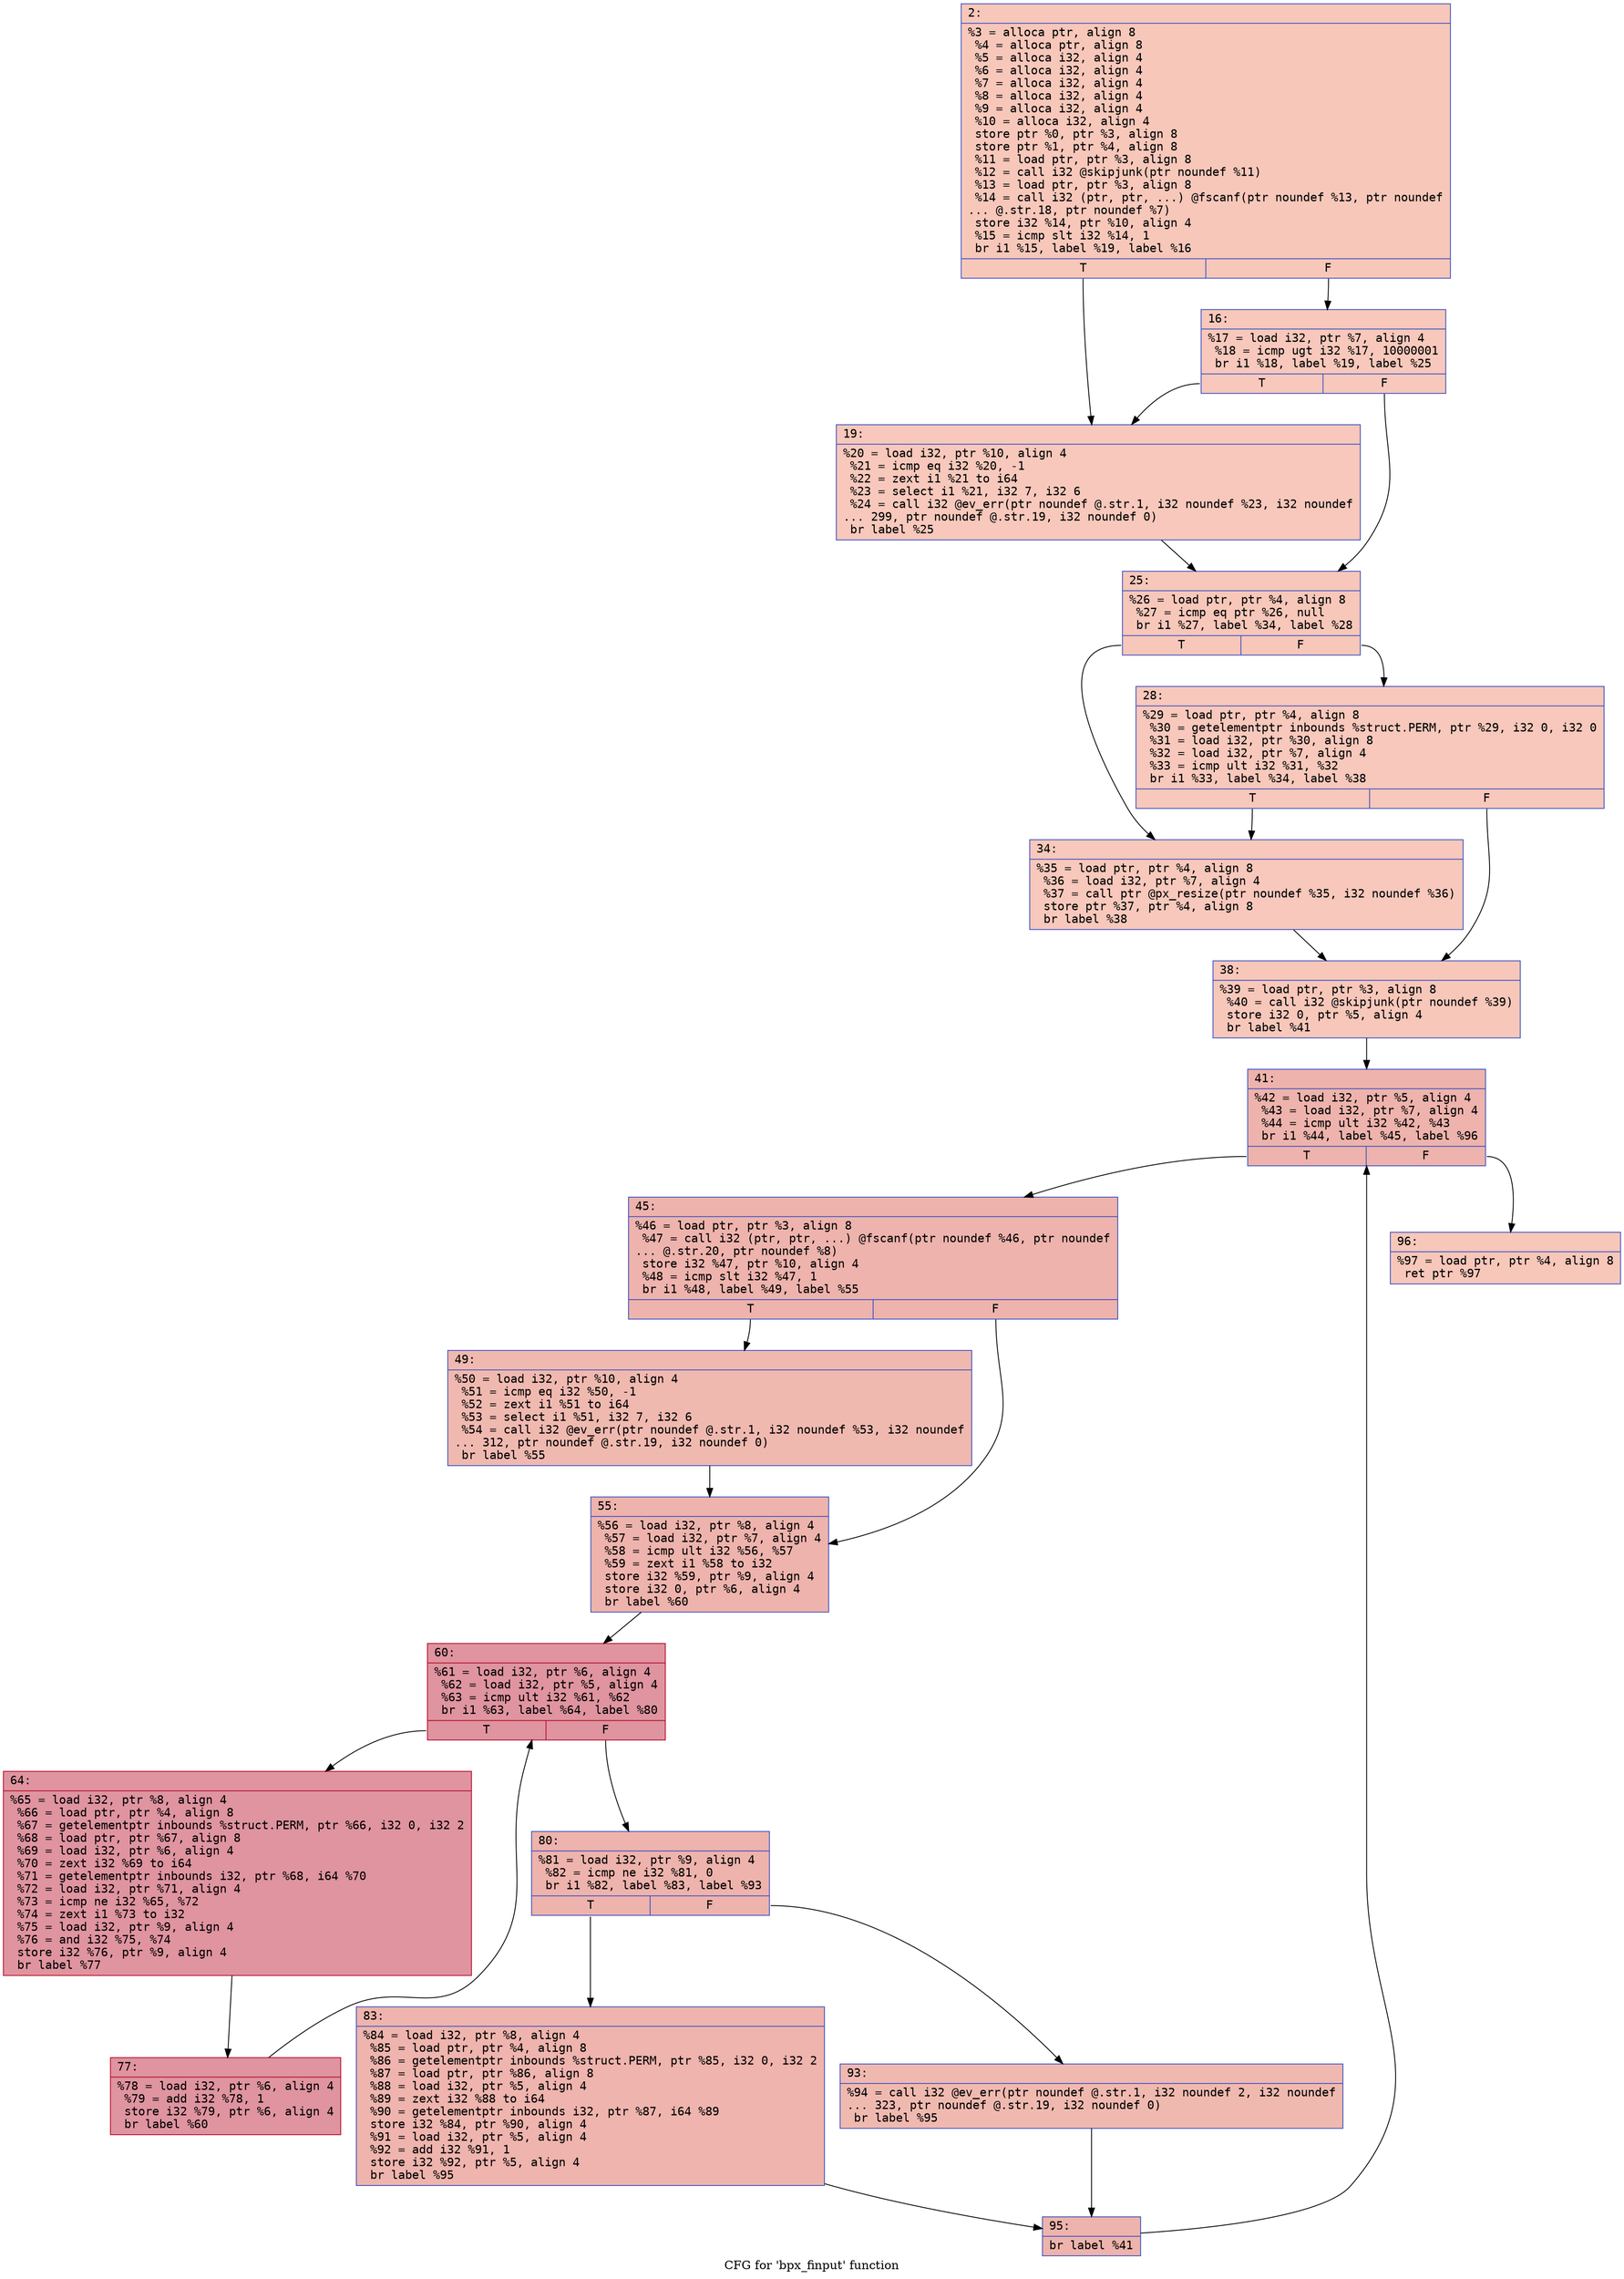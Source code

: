 digraph "CFG for 'bpx_finput' function" {
	label="CFG for 'bpx_finput' function";

	Node0x600001ecb110 [shape=record,color="#3d50c3ff", style=filled, fillcolor="#ec7f6370" fontname="Courier",label="{2:\l|  %3 = alloca ptr, align 8\l  %4 = alloca ptr, align 8\l  %5 = alloca i32, align 4\l  %6 = alloca i32, align 4\l  %7 = alloca i32, align 4\l  %8 = alloca i32, align 4\l  %9 = alloca i32, align 4\l  %10 = alloca i32, align 4\l  store ptr %0, ptr %3, align 8\l  store ptr %1, ptr %4, align 8\l  %11 = load ptr, ptr %3, align 8\l  %12 = call i32 @skipjunk(ptr noundef %11)\l  %13 = load ptr, ptr %3, align 8\l  %14 = call i32 (ptr, ptr, ...) @fscanf(ptr noundef %13, ptr noundef\l... @.str.18, ptr noundef %7)\l  store i32 %14, ptr %10, align 4\l  %15 = icmp slt i32 %14, 1\l  br i1 %15, label %19, label %16\l|{<s0>T|<s1>F}}"];
	Node0x600001ecb110:s0 -> Node0x600001ecb200[tooltip="2 -> 19\nProbability 37.50%" ];
	Node0x600001ecb110:s1 -> Node0x600001ecb1b0[tooltip="2 -> 16\nProbability 62.50%" ];
	Node0x600001ecb1b0 [shape=record,color="#3d50c3ff", style=filled, fillcolor="#ed836670" fontname="Courier",label="{16:\l|  %17 = load i32, ptr %7, align 4\l  %18 = icmp ugt i32 %17, 10000001\l  br i1 %18, label %19, label %25\l|{<s0>T|<s1>F}}"];
	Node0x600001ecb1b0:s0 -> Node0x600001ecb200[tooltip="16 -> 19\nProbability 50.00%" ];
	Node0x600001ecb1b0:s1 -> Node0x600001ecb250[tooltip="16 -> 25\nProbability 50.00%" ];
	Node0x600001ecb200 [shape=record,color="#3d50c3ff", style=filled, fillcolor="#ed836670" fontname="Courier",label="{19:\l|  %20 = load i32, ptr %10, align 4\l  %21 = icmp eq i32 %20, -1\l  %22 = zext i1 %21 to i64\l  %23 = select i1 %21, i32 7, i32 6\l  %24 = call i32 @ev_err(ptr noundef @.str.1, i32 noundef %23, i32 noundef\l... 299, ptr noundef @.str.19, i32 noundef 0)\l  br label %25\l}"];
	Node0x600001ecb200 -> Node0x600001ecb250[tooltip="19 -> 25\nProbability 100.00%" ];
	Node0x600001ecb250 [shape=record,color="#3d50c3ff", style=filled, fillcolor="#ec7f6370" fontname="Courier",label="{25:\l|  %26 = load ptr, ptr %4, align 8\l  %27 = icmp eq ptr %26, null\l  br i1 %27, label %34, label %28\l|{<s0>T|<s1>F}}"];
	Node0x600001ecb250:s0 -> Node0x600001ecb2f0[tooltip="25 -> 34\nProbability 37.50%" ];
	Node0x600001ecb250:s1 -> Node0x600001ecb2a0[tooltip="25 -> 28\nProbability 62.50%" ];
	Node0x600001ecb2a0 [shape=record,color="#3d50c3ff", style=filled, fillcolor="#ed836670" fontname="Courier",label="{28:\l|  %29 = load ptr, ptr %4, align 8\l  %30 = getelementptr inbounds %struct.PERM, ptr %29, i32 0, i32 0\l  %31 = load i32, ptr %30, align 8\l  %32 = load i32, ptr %7, align 4\l  %33 = icmp ult i32 %31, %32\l  br i1 %33, label %34, label %38\l|{<s0>T|<s1>F}}"];
	Node0x600001ecb2a0:s0 -> Node0x600001ecb2f0[tooltip="28 -> 34\nProbability 50.00%" ];
	Node0x600001ecb2a0:s1 -> Node0x600001ecb340[tooltip="28 -> 38\nProbability 50.00%" ];
	Node0x600001ecb2f0 [shape=record,color="#3d50c3ff", style=filled, fillcolor="#ed836670" fontname="Courier",label="{34:\l|  %35 = load ptr, ptr %4, align 8\l  %36 = load i32, ptr %7, align 4\l  %37 = call ptr @px_resize(ptr noundef %35, i32 noundef %36)\l  store ptr %37, ptr %4, align 8\l  br label %38\l}"];
	Node0x600001ecb2f0 -> Node0x600001ecb340[tooltip="34 -> 38\nProbability 100.00%" ];
	Node0x600001ecb340 [shape=record,color="#3d50c3ff", style=filled, fillcolor="#ec7f6370" fontname="Courier",label="{38:\l|  %39 = load ptr, ptr %3, align 8\l  %40 = call i32 @skipjunk(ptr noundef %39)\l  store i32 0, ptr %5, align 4\l  br label %41\l}"];
	Node0x600001ecb340 -> Node0x600001ecb390[tooltip="38 -> 41\nProbability 100.00%" ];
	Node0x600001ecb390 [shape=record,color="#3d50c3ff", style=filled, fillcolor="#d6524470" fontname="Courier",label="{41:\l|  %42 = load i32, ptr %5, align 4\l  %43 = load i32, ptr %7, align 4\l  %44 = icmp ult i32 %42, %43\l  br i1 %44, label %45, label %96\l|{<s0>T|<s1>F}}"];
	Node0x600001ecb390:s0 -> Node0x600001ecb3e0[tooltip="41 -> 45\nProbability 96.88%" ];
	Node0x600001ecb390:s1 -> Node0x600001ecb700[tooltip="41 -> 96\nProbability 3.12%" ];
	Node0x600001ecb3e0 [shape=record,color="#3d50c3ff", style=filled, fillcolor="#d6524470" fontname="Courier",label="{45:\l|  %46 = load ptr, ptr %3, align 8\l  %47 = call i32 (ptr, ptr, ...) @fscanf(ptr noundef %46, ptr noundef\l... @.str.20, ptr noundef %8)\l  store i32 %47, ptr %10, align 4\l  %48 = icmp slt i32 %47, 1\l  br i1 %48, label %49, label %55\l|{<s0>T|<s1>F}}"];
	Node0x600001ecb3e0:s0 -> Node0x600001ecb430[tooltip="45 -> 49\nProbability 37.50%" ];
	Node0x600001ecb3e0:s1 -> Node0x600001ecb480[tooltip="45 -> 55\nProbability 62.50%" ];
	Node0x600001ecb430 [shape=record,color="#3d50c3ff", style=filled, fillcolor="#de614d70" fontname="Courier",label="{49:\l|  %50 = load i32, ptr %10, align 4\l  %51 = icmp eq i32 %50, -1\l  %52 = zext i1 %51 to i64\l  %53 = select i1 %51, i32 7, i32 6\l  %54 = call i32 @ev_err(ptr noundef @.str.1, i32 noundef %53, i32 noundef\l... 312, ptr noundef @.str.19, i32 noundef 0)\l  br label %55\l}"];
	Node0x600001ecb430 -> Node0x600001ecb480[tooltip="49 -> 55\nProbability 100.00%" ];
	Node0x600001ecb480 [shape=record,color="#3d50c3ff", style=filled, fillcolor="#d6524470" fontname="Courier",label="{55:\l|  %56 = load i32, ptr %8, align 4\l  %57 = load i32, ptr %7, align 4\l  %58 = icmp ult i32 %56, %57\l  %59 = zext i1 %58 to i32\l  store i32 %59, ptr %9, align 4\l  store i32 0, ptr %6, align 4\l  br label %60\l}"];
	Node0x600001ecb480 -> Node0x600001ecb4d0[tooltip="55 -> 60\nProbability 100.00%" ];
	Node0x600001ecb4d0 [shape=record,color="#b70d28ff", style=filled, fillcolor="#b70d2870" fontname="Courier",label="{60:\l|  %61 = load i32, ptr %6, align 4\l  %62 = load i32, ptr %5, align 4\l  %63 = icmp ult i32 %61, %62\l  br i1 %63, label %64, label %80\l|{<s0>T|<s1>F}}"];
	Node0x600001ecb4d0:s0 -> Node0x600001ecb520[tooltip="60 -> 64\nProbability 96.88%" ];
	Node0x600001ecb4d0:s1 -> Node0x600001ecb5c0[tooltip="60 -> 80\nProbability 3.12%" ];
	Node0x600001ecb520 [shape=record,color="#b70d28ff", style=filled, fillcolor="#b70d2870" fontname="Courier",label="{64:\l|  %65 = load i32, ptr %8, align 4\l  %66 = load ptr, ptr %4, align 8\l  %67 = getelementptr inbounds %struct.PERM, ptr %66, i32 0, i32 2\l  %68 = load ptr, ptr %67, align 8\l  %69 = load i32, ptr %6, align 4\l  %70 = zext i32 %69 to i64\l  %71 = getelementptr inbounds i32, ptr %68, i64 %70\l  %72 = load i32, ptr %71, align 4\l  %73 = icmp ne i32 %65, %72\l  %74 = zext i1 %73 to i32\l  %75 = load i32, ptr %9, align 4\l  %76 = and i32 %75, %74\l  store i32 %76, ptr %9, align 4\l  br label %77\l}"];
	Node0x600001ecb520 -> Node0x600001ecb570[tooltip="64 -> 77\nProbability 100.00%" ];
	Node0x600001ecb570 [shape=record,color="#b70d28ff", style=filled, fillcolor="#b70d2870" fontname="Courier",label="{77:\l|  %78 = load i32, ptr %6, align 4\l  %79 = add i32 %78, 1\l  store i32 %79, ptr %6, align 4\l  br label %60\l}"];
	Node0x600001ecb570 -> Node0x600001ecb4d0[tooltip="77 -> 60\nProbability 100.00%" ];
	Node0x600001ecb5c0 [shape=record,color="#3d50c3ff", style=filled, fillcolor="#d6524470" fontname="Courier",label="{80:\l|  %81 = load i32, ptr %9, align 4\l  %82 = icmp ne i32 %81, 0\l  br i1 %82, label %83, label %93\l|{<s0>T|<s1>F}}"];
	Node0x600001ecb5c0:s0 -> Node0x600001ecb610[tooltip="80 -> 83\nProbability 62.50%" ];
	Node0x600001ecb5c0:s1 -> Node0x600001ecb660[tooltip="80 -> 93\nProbability 37.50%" ];
	Node0x600001ecb610 [shape=record,color="#3d50c3ff", style=filled, fillcolor="#d8564670" fontname="Courier",label="{83:\l|  %84 = load i32, ptr %8, align 4\l  %85 = load ptr, ptr %4, align 8\l  %86 = getelementptr inbounds %struct.PERM, ptr %85, i32 0, i32 2\l  %87 = load ptr, ptr %86, align 8\l  %88 = load i32, ptr %5, align 4\l  %89 = zext i32 %88 to i64\l  %90 = getelementptr inbounds i32, ptr %87, i64 %89\l  store i32 %84, ptr %90, align 4\l  %91 = load i32, ptr %5, align 4\l  %92 = add i32 %91, 1\l  store i32 %92, ptr %5, align 4\l  br label %95\l}"];
	Node0x600001ecb610 -> Node0x600001ecb6b0[tooltip="83 -> 95\nProbability 100.00%" ];
	Node0x600001ecb660 [shape=record,color="#3d50c3ff", style=filled, fillcolor="#de614d70" fontname="Courier",label="{93:\l|  %94 = call i32 @ev_err(ptr noundef @.str.1, i32 noundef 2, i32 noundef\l... 323, ptr noundef @.str.19, i32 noundef 0)\l  br label %95\l}"];
	Node0x600001ecb660 -> Node0x600001ecb6b0[tooltip="93 -> 95\nProbability 100.00%" ];
	Node0x600001ecb6b0 [shape=record,color="#3d50c3ff", style=filled, fillcolor="#d6524470" fontname="Courier",label="{95:\l|  br label %41\l}"];
	Node0x600001ecb6b0 -> Node0x600001ecb390[tooltip="95 -> 41\nProbability 100.00%" ];
	Node0x600001ecb700 [shape=record,color="#3d50c3ff", style=filled, fillcolor="#ec7f6370" fontname="Courier",label="{96:\l|  %97 = load ptr, ptr %4, align 8\l  ret ptr %97\l}"];
}
